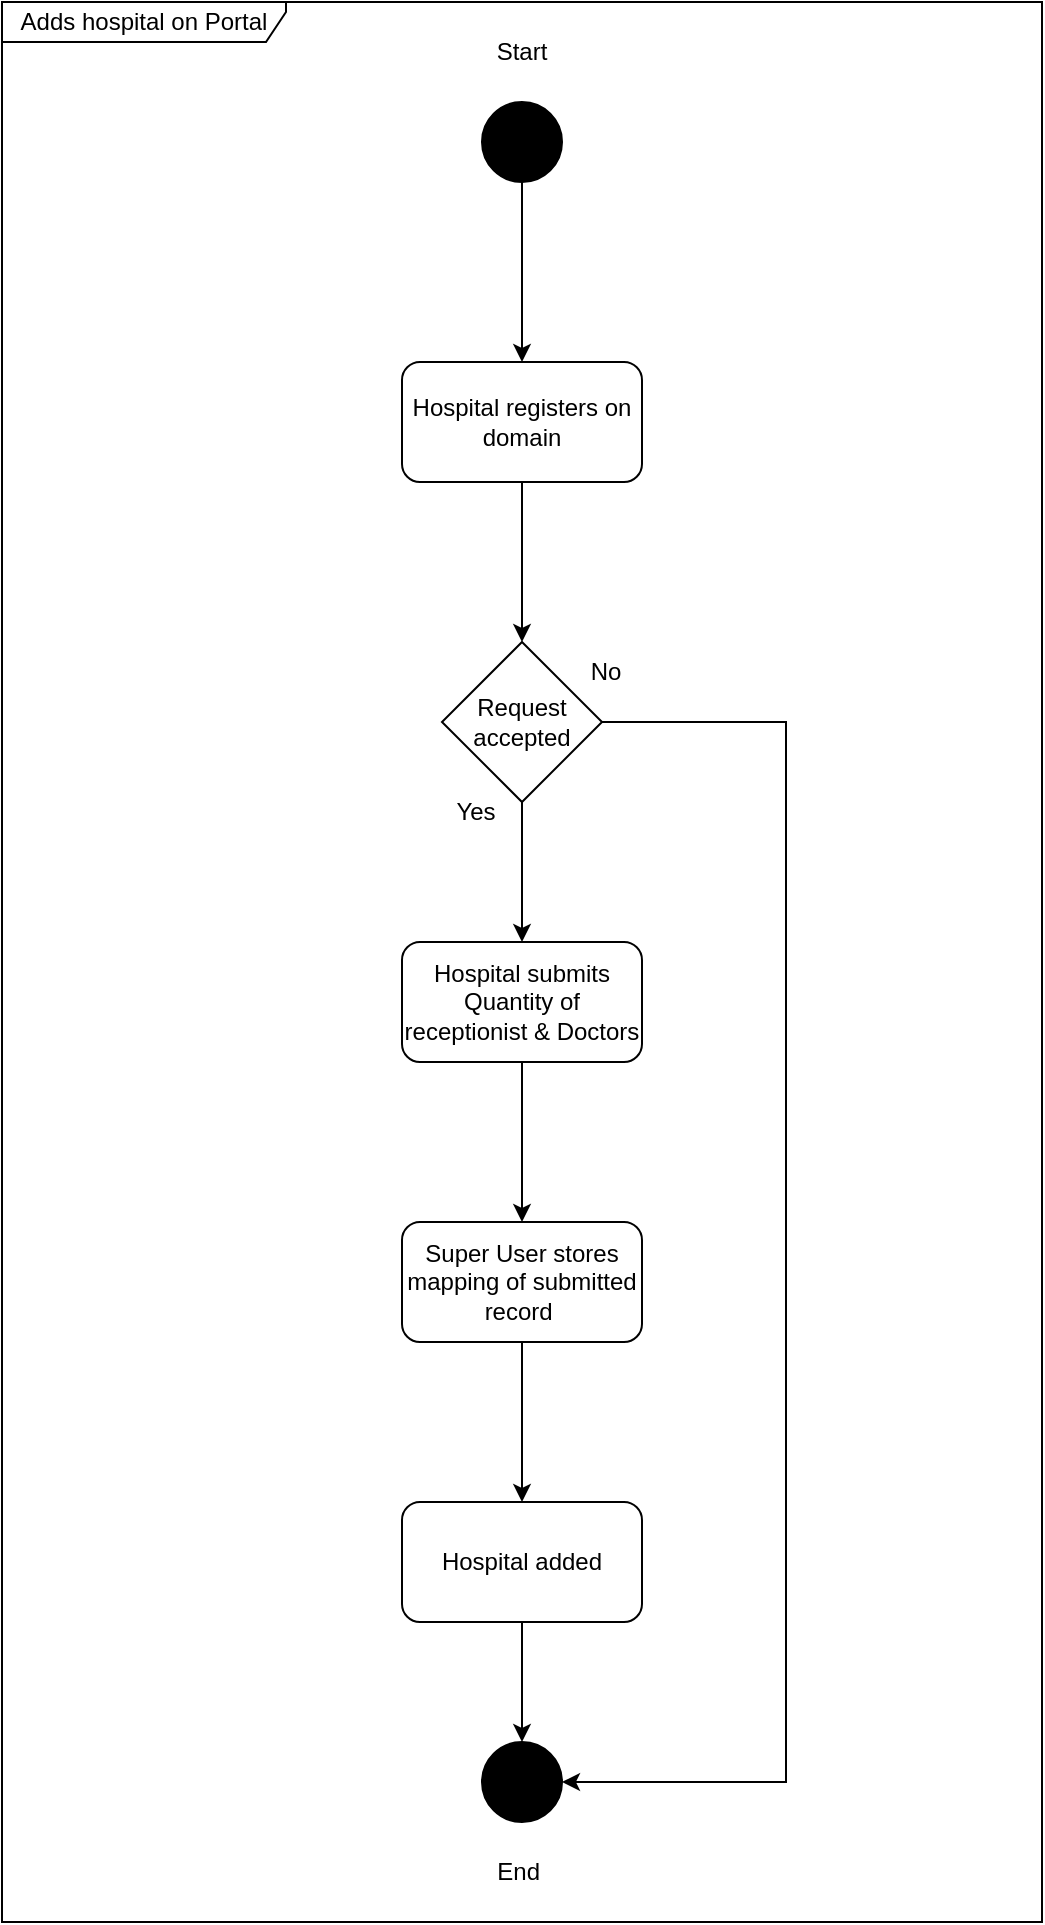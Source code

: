 <mxfile version="20.6.0" type="onedrive"><diagram id="y-zeJhnDulxzOFwMOMec" name="Page-1"><mxGraphModel grid="1" page="1" gridSize="10" guides="1" tooltips="1" connect="1" arrows="1" fold="1" pageScale="1" pageWidth="850" pageHeight="1100" math="0" shadow="0"><root><mxCell id="0"/><mxCell id="1" parent="0"/><mxCell id="mWM9_Ez4GnDSFQE8TRAX-8" style="edgeStyle=orthogonalEdgeStyle;rounded=0;orthogonalLoop=1;jettySize=auto;html=1;entryX=0.5;entryY=0;entryDx=0;entryDy=0;" edge="1" parent="1" source="mWM9_Ez4GnDSFQE8TRAX-1" target="mWM9_Ez4GnDSFQE8TRAX-2"><mxGeometry relative="1" as="geometry"/></mxCell><mxCell id="mWM9_Ez4GnDSFQE8TRAX-1" value="" style="ellipse;whiteSpace=wrap;html=1;aspect=fixed;fillColor=#000000;" vertex="1" parent="1"><mxGeometry x="398" y="80" width="40" height="40" as="geometry"/></mxCell><mxCell id="mWM9_Ez4GnDSFQE8TRAX-18" style="edgeStyle=orthogonalEdgeStyle;rounded=0;orthogonalLoop=1;jettySize=auto;html=1;entryX=0.5;entryY=0;entryDx=0;entryDy=0;" edge="1" parent="1" source="mWM9_Ez4GnDSFQE8TRAX-2" target="mWM9_Ez4GnDSFQE8TRAX-5"><mxGeometry relative="1" as="geometry"/></mxCell><mxCell id="mWM9_Ez4GnDSFQE8TRAX-2" value="Hospital registers on domain" style="rounded=1;whiteSpace=wrap;html=1;" vertex="1" parent="1"><mxGeometry x="358" y="210" width="120" height="60" as="geometry"/></mxCell><mxCell id="mWM9_Ez4GnDSFQE8TRAX-23" style="edgeStyle=orthogonalEdgeStyle;rounded=0;orthogonalLoop=1;jettySize=auto;html=1;entryX=0.5;entryY=0;entryDx=0;entryDy=0;" edge="1" parent="1" source="mWM9_Ez4GnDSFQE8TRAX-3" target="mWM9_Ez4GnDSFQE8TRAX-21"><mxGeometry relative="1" as="geometry"/></mxCell><mxCell id="mWM9_Ez4GnDSFQE8TRAX-3" value="Super User stores mapping of submitted record&amp;nbsp;" style="rounded=1;whiteSpace=wrap;html=1;" vertex="1" parent="1"><mxGeometry x="358" y="640" width="120" height="60" as="geometry"/></mxCell><mxCell id="mWM9_Ez4GnDSFQE8TRAX-26" style="edgeStyle=orthogonalEdgeStyle;rounded=0;orthogonalLoop=1;jettySize=auto;html=1;" edge="1" parent="1" source="mWM9_Ez4GnDSFQE8TRAX-5" target="mWM9_Ez4GnDSFQE8TRAX-7"><mxGeometry relative="1" as="geometry"/></mxCell><mxCell id="mWM9_Ez4GnDSFQE8TRAX-30" style="edgeStyle=orthogonalEdgeStyle;rounded=0;orthogonalLoop=1;jettySize=auto;html=1;entryX=1;entryY=0.5;entryDx=0;entryDy=0;" edge="1" parent="1" source="mWM9_Ez4GnDSFQE8TRAX-5" target="mWM9_Ez4GnDSFQE8TRAX-6"><mxGeometry relative="1" as="geometry"><mxPoint x="530" y="910" as="targetPoint"/><Array as="points"><mxPoint x="550" y="390"/><mxPoint x="550" y="920"/></Array></mxGeometry></mxCell><mxCell id="mWM9_Ez4GnDSFQE8TRAX-5" value="Request accepted" style="rhombus;whiteSpace=wrap;html=1;" vertex="1" parent="1"><mxGeometry x="378" y="350" width="80" height="80" as="geometry"/></mxCell><mxCell id="mWM9_Ez4GnDSFQE8TRAX-6" value="" style="ellipse;whiteSpace=wrap;html=1;aspect=fixed;fillColor=#000000;" vertex="1" parent="1"><mxGeometry x="398" y="900" width="40" height="40" as="geometry"/></mxCell><mxCell id="mWM9_Ez4GnDSFQE8TRAX-19" style="edgeStyle=orthogonalEdgeStyle;rounded=0;orthogonalLoop=1;jettySize=auto;html=1;" edge="1" parent="1" source="mWM9_Ez4GnDSFQE8TRAX-7" target="mWM9_Ez4GnDSFQE8TRAX-3"><mxGeometry relative="1" as="geometry"><Array as="points"/></mxGeometry></mxCell><mxCell id="mWM9_Ez4GnDSFQE8TRAX-7" value="Hospital submits Quantity of receptionist &amp;amp; Doctors" style="rounded=1;whiteSpace=wrap;html=1;" vertex="1" parent="1"><mxGeometry x="358" y="500" width="120" height="60" as="geometry"/></mxCell><mxCell id="mWM9_Ez4GnDSFQE8TRAX-14" value="Start" style="text;html=1;strokeColor=none;fillColor=none;align=center;verticalAlign=middle;whiteSpace=wrap;rounded=0;" vertex="1" parent="1"><mxGeometry x="388" y="40" width="60" height="30" as="geometry"/></mxCell><mxCell id="mWM9_Ez4GnDSFQE8TRAX-15" value="End&amp;nbsp;" style="text;html=1;strokeColor=none;fillColor=none;align=center;verticalAlign=middle;whiteSpace=wrap;rounded=0;" vertex="1" parent="1"><mxGeometry x="388" y="950" width="60" height="30" as="geometry"/></mxCell><mxCell id="mWM9_Ez4GnDSFQE8TRAX-16" value="No" style="text;html=1;strokeColor=none;fillColor=none;align=center;verticalAlign=middle;whiteSpace=wrap;rounded=0;" vertex="1" parent="1"><mxGeometry x="430" y="350" width="60" height="30" as="geometry"/></mxCell><mxCell id="mWM9_Ez4GnDSFQE8TRAX-17" value="Yes" style="text;html=1;strokeColor=none;fillColor=none;align=center;verticalAlign=middle;whiteSpace=wrap;rounded=0;" vertex="1" parent="1"><mxGeometry x="365" y="420" width="60" height="30" as="geometry"/></mxCell><mxCell id="mWM9_Ez4GnDSFQE8TRAX-28" style="edgeStyle=orthogonalEdgeStyle;rounded=0;orthogonalLoop=1;jettySize=auto;html=1;entryX=0.5;entryY=0;entryDx=0;entryDy=0;" edge="1" parent="1" source="mWM9_Ez4GnDSFQE8TRAX-21" target="mWM9_Ez4GnDSFQE8TRAX-6"><mxGeometry relative="1" as="geometry"/></mxCell><mxCell id="mWM9_Ez4GnDSFQE8TRAX-21" value="Hospital added" style="rounded=1;whiteSpace=wrap;html=1;" vertex="1" parent="1"><mxGeometry x="358" y="780" width="120" height="60" as="geometry"/></mxCell><mxCell id="mWM9_Ez4GnDSFQE8TRAX-27" style="edgeStyle=orthogonalEdgeStyle;rounded=0;orthogonalLoop=1;jettySize=auto;html=1;exitX=0.5;exitY=1;exitDx=0;exitDy=0;" edge="1" parent="1" source="mWM9_Ez4GnDSFQE8TRAX-16" target="mWM9_Ez4GnDSFQE8TRAX-16"><mxGeometry relative="1" as="geometry"/></mxCell><mxCell id="mWM9_Ez4GnDSFQE8TRAX-29" style="edgeStyle=orthogonalEdgeStyle;rounded=0;orthogonalLoop=1;jettySize=auto;html=1;exitX=0.5;exitY=1;exitDx=0;exitDy=0;" edge="1" parent="1" source="mWM9_Ez4GnDSFQE8TRAX-16" target="mWM9_Ez4GnDSFQE8TRAX-16"><mxGeometry relative="1" as="geometry"/></mxCell><mxCell id="NtvdmzYUZZ0htAVpXRaz-1" value="Adds hospital on Portal" style="shape=umlFrame;whiteSpace=wrap;html=1;fillColor=#FFFFFF;width=142;height=20;" vertex="1" parent="1"><mxGeometry x="158" y="30" width="520" height="960" as="geometry"/></mxCell></root></mxGraphModel></diagram></mxfile>